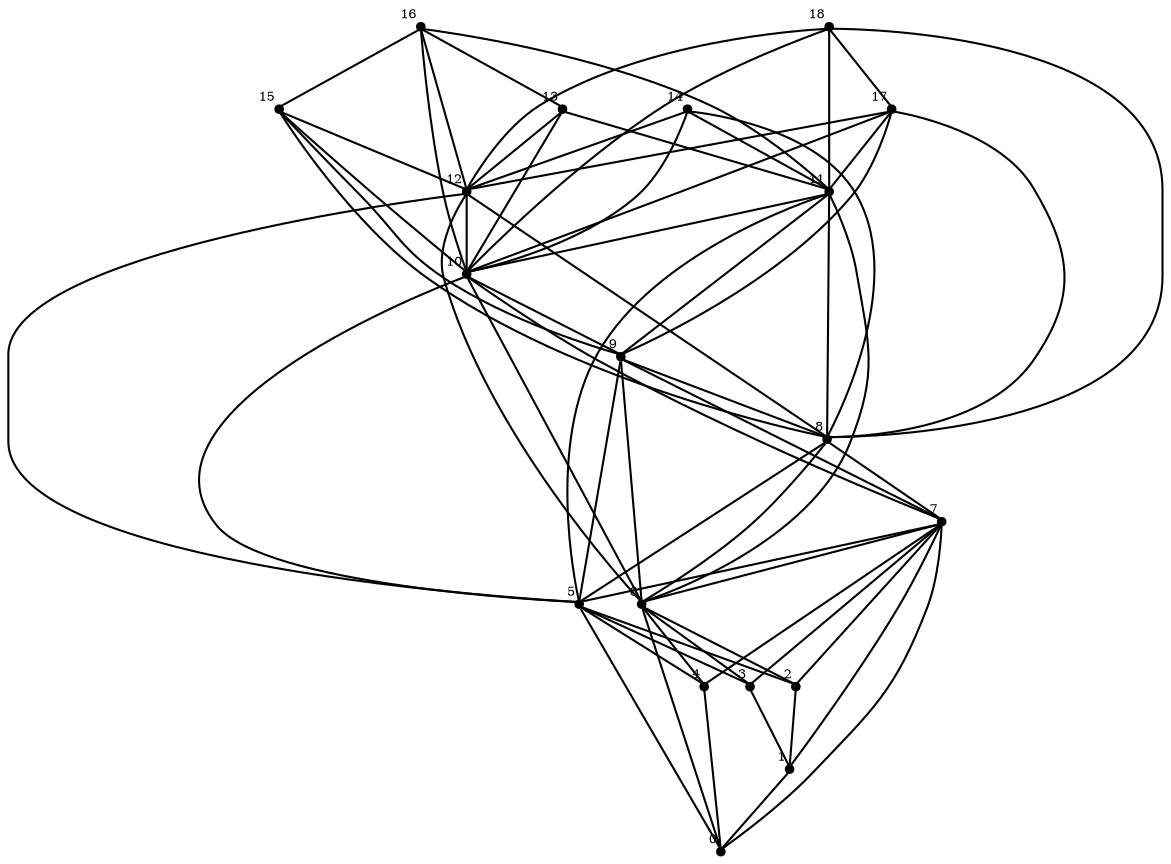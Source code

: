 /* Created by igraph 0.8.0-pre+0200568 */
graph {
  graph [
    name="Graph G"
    vertices=19
    edges=40
  ];
  0 [
    pos="0.000000,1.000000!"
    shape=point
    fontsize=6
    xlabel=0
  ];
  1 [
    pos="-0.100000,2.000000!"
    shape=point
    fontsize=6
    xlabel=1
  ];
  2 [
    pos="0.000000,3.000000!"
    shape=point
    fontsize=6
    xlabel=2
  ];
  3 [
    pos="-0.100000,4.000000!"
    shape=point
    fontsize=6
    xlabel=3
  ];
  4 [
    pos="0.000000,5.000000!"
    shape=point
    fontsize=6
    xlabel=4
  ];
  5 [
    pos="1.000000,2.000000!"
    shape=point
    fontsize=6
    xlabel=5
  ];
  6 [
    pos="0.900000,3.000000!"
    shape=point
    fontsize=6
    xlabel=6
  ];
  7 [
    pos="1.000000,4.000000!"
    shape=point
    fontsize=6
    xlabel=7
  ];
  8 [
    pos="2.000000,1.000000!"
    shape=point
    fontsize=6
    xlabel=8
  ];
  9 [
    pos="1.900000,2.000000!"
    shape=point
    fontsize=6
    xlabel=9
  ];
  10 [
    pos="2.000000,3.000000!"
    shape=point
    fontsize=6
    xlabel=10
  ];
  11 [
    pos="1.900000,4.000000!"
    shape=point
    fontsize=6
    xlabel=11
  ];
  12 [
    pos="2.000000,5.000000!"
    shape=point
    fontsize=6
    xlabel=12
  ];
  13 [
    pos="3.000000,0.000000!"
    shape=point
    fontsize=6
    xlabel=13
  ];
  14 [
    pos="2.900000,1.000000!"
    shape=point
    fontsize=6
    xlabel=14
  ];
  15 [
    pos="3.000000,2.000000!"
    shape=point
    fontsize=6
    xlabel=15
  ];
  16 [
    pos="2.900000,3.000000!"
    shape=point
    fontsize=6
    xlabel=16
  ];
  17 [
    pos="3.000000,4.000000!"
    shape=point
    fontsize=6
    xlabel=17
  ];
  18 [
    pos="2.900000,5.000000!"
    shape=point
    fontsize=6
    xlabel=18
  ];

  7 -- 0;
  5 -- 0;
  1 -- 0;
  7 -- 1;
  3 -- 1;
  5 -- 2;
  6 -- 2;
  2 -- 1;
  6 -- 3;
  5 -- 3;
  5 -- 4;
  6 -- 4;
  7 -- 4;
  4 -- 0;
  9 -- 5;
  11 -- 6;
  7 -- 6;
  8 -- 7;
  18 -- 8;
  8 -- 5;
  17 -- 9;
  9 -- 6;
  16 -- 10;
  10 -- 5;
  18 -- 10;
  18 -- 11;
  11 -- 8;
  17 -- 12;
  12 -- 6;
  14 -- 12;
  13 -- 11;
  13 -- 10;
  16 -- 13;
  14 -- 10;
  14 -- 11;
  15 -- 9;
  15 -- 12;
  16 -- 15;
  17 -- 10;
  18 -- 17;
  10 -- 6;
  8 -- 6;
  7 -- 5;
  10 -- 7;
  9 -- 7;
  18 -- 12;
  16 -- 12;
  13 -- 12;
  12 -- 8;
  17 -- 11;
  16 -- 11;
  11 -- 9;
  6 -- 0;
  15 -- 10;
  10 -- 9;
  17 -- 8;
  15 -- 8;
  14 -- 8;
  7 -- 3;
  7 -- 2;
  9 -- 8;
  12 -- 10;
  11 -- 10;
  11 -- 5;
  12 -- 5;
}
